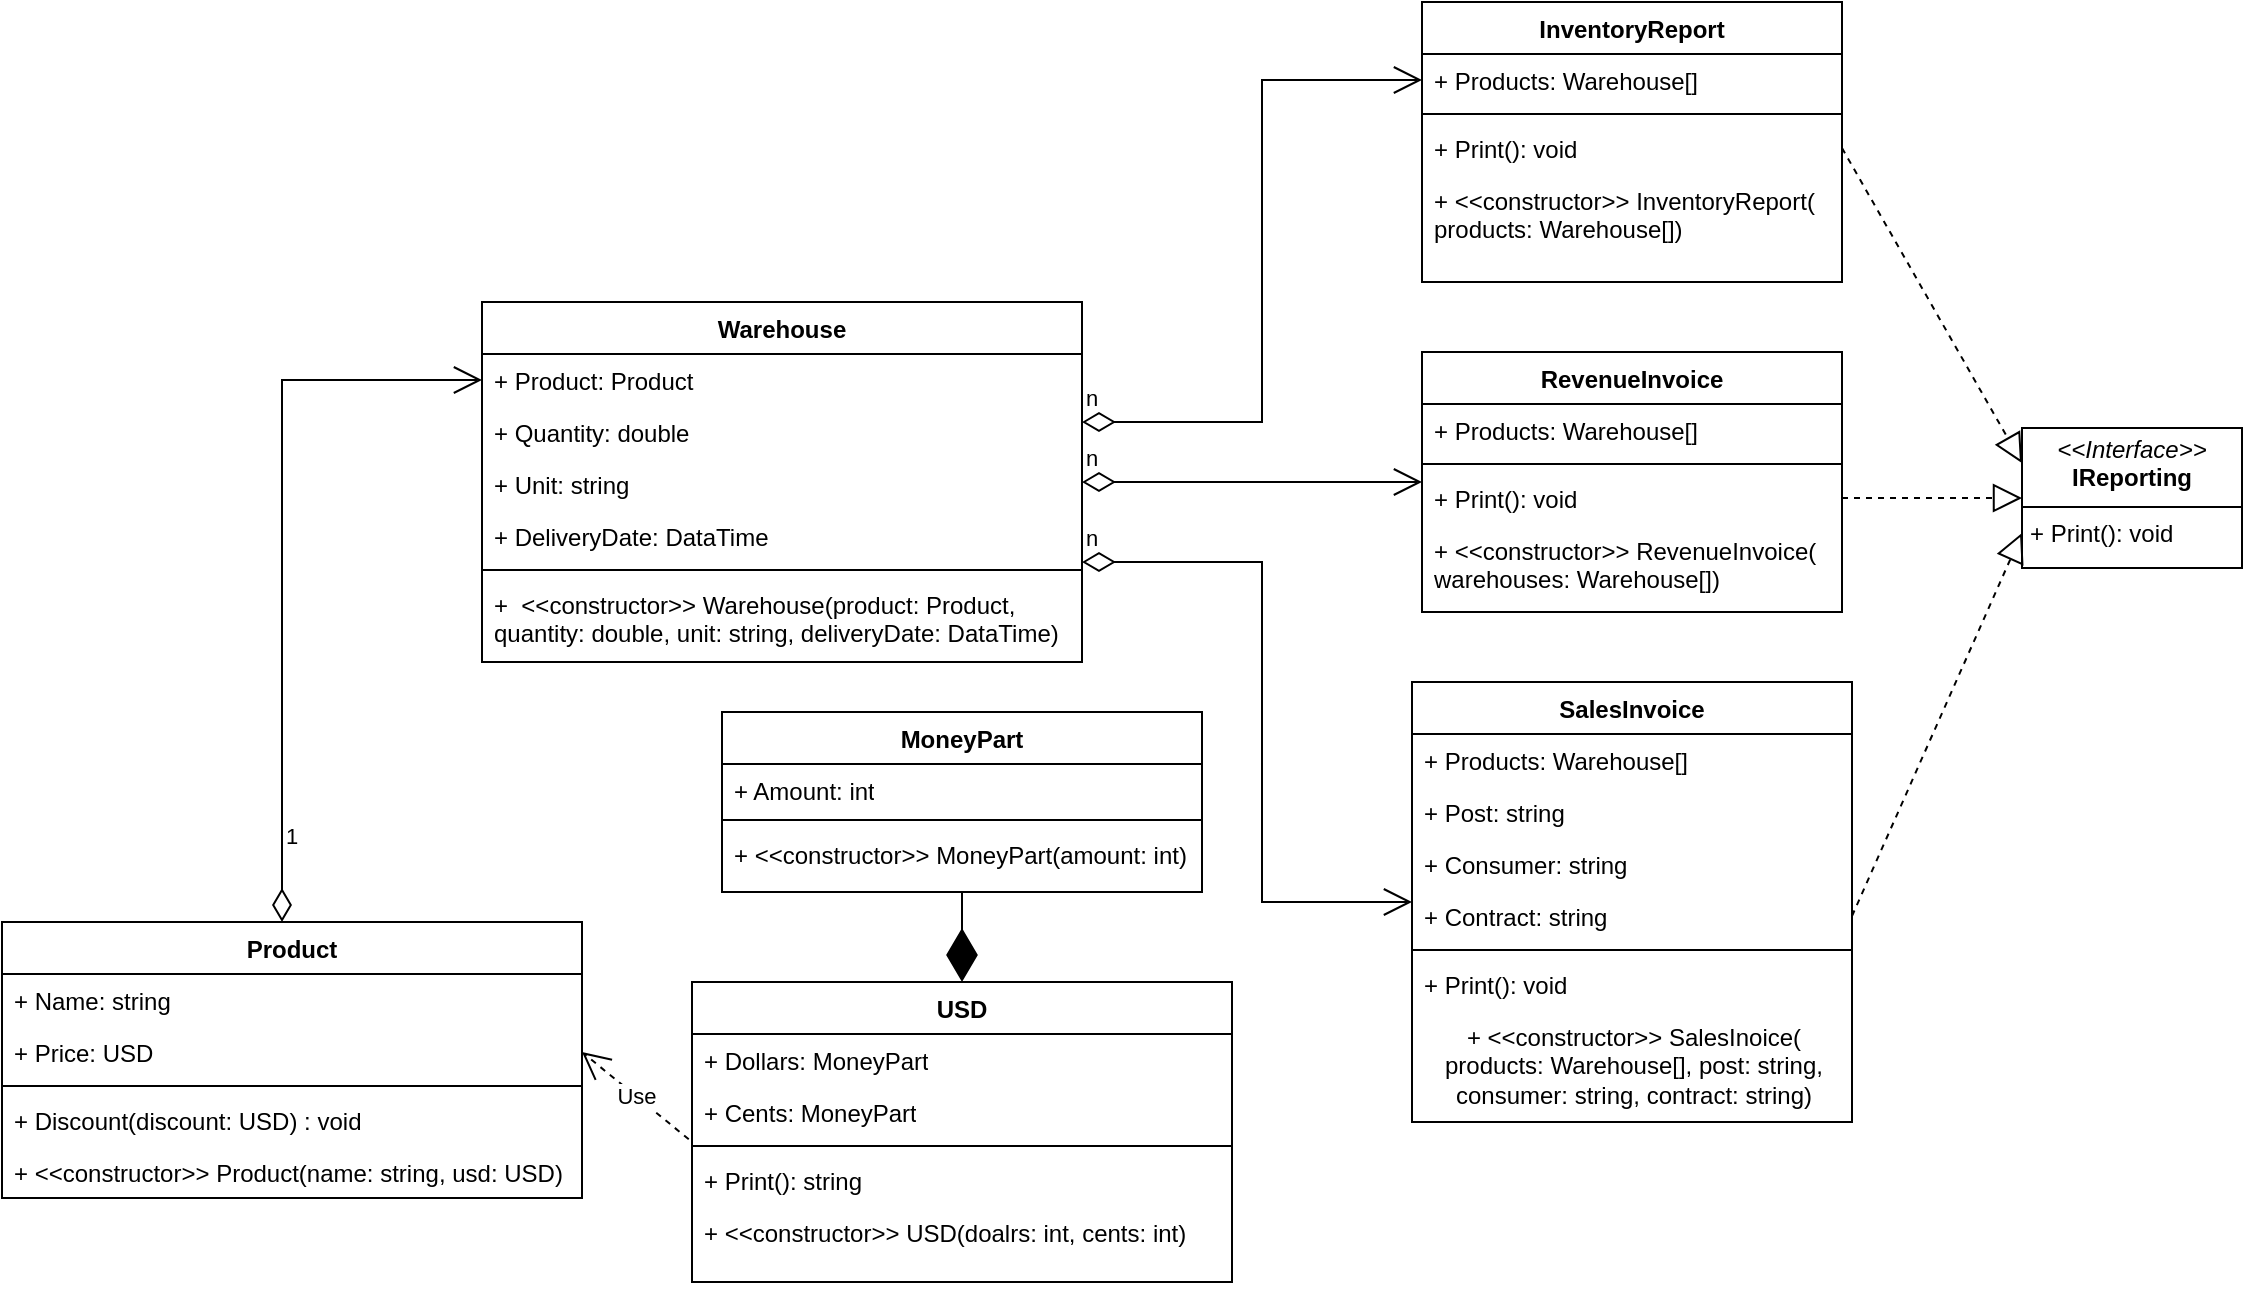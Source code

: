 <mxfile version="24.2.1" type="device">
  <diagram id="C5RBs43oDa-KdzZeNtuy" name="Page-1">
    <mxGraphModel dx="2491" dy="1516" grid="1" gridSize="10" guides="1" tooltips="1" connect="1" arrows="1" fold="1" page="1" pageScale="1" pageWidth="827" pageHeight="1169" math="0" shadow="0">
      <root>
        <mxCell id="WIyWlLk6GJQsqaUBKTNV-0" />
        <mxCell id="WIyWlLk6GJQsqaUBKTNV-1" parent="WIyWlLk6GJQsqaUBKTNV-0" />
        <mxCell id="Z9JFO_q1IMEJjFP0utiJ-38" value="USD" style="swimlane;fontStyle=1;align=center;verticalAlign=top;childLayout=stackLayout;horizontal=1;startSize=26;horizontalStack=0;resizeParent=1;resizeParentMax=0;resizeLast=0;collapsible=1;marginBottom=0;whiteSpace=wrap;html=1;" parent="WIyWlLk6GJQsqaUBKTNV-1" vertex="1">
          <mxGeometry x="-345" y="630" width="270" height="150" as="geometry" />
        </mxCell>
        <mxCell id="Z9JFO_q1IMEJjFP0utiJ-39" value="+ Dollars: MoneyPart" style="text;strokeColor=none;fillColor=none;align=left;verticalAlign=top;spacingLeft=4;spacingRight=4;overflow=hidden;rotatable=0;points=[[0,0.5],[1,0.5]];portConstraint=eastwest;whiteSpace=wrap;html=1;" parent="Z9JFO_q1IMEJjFP0utiJ-38" vertex="1">
          <mxGeometry y="26" width="270" height="26" as="geometry" />
        </mxCell>
        <mxCell id="Z9JFO_q1IMEJjFP0utiJ-44" value="+ Cents: MoneyPart" style="text;strokeColor=none;fillColor=none;align=left;verticalAlign=top;spacingLeft=4;spacingRight=4;overflow=hidden;rotatable=0;points=[[0,0.5],[1,0.5]];portConstraint=eastwest;whiteSpace=wrap;html=1;" parent="Z9JFO_q1IMEJjFP0utiJ-38" vertex="1">
          <mxGeometry y="52" width="270" height="26" as="geometry" />
        </mxCell>
        <mxCell id="Z9JFO_q1IMEJjFP0utiJ-40" value="" style="line;strokeWidth=1;fillColor=none;align=left;verticalAlign=middle;spacingTop=-1;spacingLeft=3;spacingRight=3;rotatable=0;labelPosition=right;points=[];portConstraint=eastwest;strokeColor=inherit;" parent="Z9JFO_q1IMEJjFP0utiJ-38" vertex="1">
          <mxGeometry y="78" width="270" height="8" as="geometry" />
        </mxCell>
        <mxCell id="Z9JFO_q1IMEJjFP0utiJ-46" value="+ Print(): string" style="text;strokeColor=none;fillColor=none;align=left;verticalAlign=top;spacingLeft=4;spacingRight=4;overflow=hidden;rotatable=0;points=[[0,0.5],[1,0.5]];portConstraint=eastwest;whiteSpace=wrap;html=1;" parent="Z9JFO_q1IMEJjFP0utiJ-38" vertex="1">
          <mxGeometry y="86" width="270" height="26" as="geometry" />
        </mxCell>
        <mxCell id="v1eoQkwsqzwslgcR9GQ5-5" value="+ &amp;lt;&amp;lt;constructor&amp;gt;&amp;gt; USD(doalrs: int, cents: int)" style="text;strokeColor=none;fillColor=none;align=left;verticalAlign=top;spacingLeft=4;spacingRight=4;overflow=hidden;rotatable=0;points=[[0,0.5],[1,0.5]];portConstraint=eastwest;whiteSpace=wrap;html=1;" vertex="1" parent="Z9JFO_q1IMEJjFP0utiJ-38">
          <mxGeometry y="112" width="270" height="38" as="geometry" />
        </mxCell>
        <mxCell id="v1eoQkwsqzwslgcR9GQ5-1" value="MoneyPart" style="swimlane;fontStyle=1;align=center;verticalAlign=top;childLayout=stackLayout;horizontal=1;startSize=26;horizontalStack=0;resizeParent=1;resizeParentMax=0;resizeLast=0;collapsible=1;marginBottom=0;whiteSpace=wrap;html=1;" vertex="1" parent="WIyWlLk6GJQsqaUBKTNV-1">
          <mxGeometry x="-330" y="495" width="240" height="90" as="geometry" />
        </mxCell>
        <mxCell id="v1eoQkwsqzwslgcR9GQ5-2" value="+ Amount: int" style="text;strokeColor=none;fillColor=none;align=left;verticalAlign=top;spacingLeft=4;spacingRight=4;overflow=hidden;rotatable=0;points=[[0,0.5],[1,0.5]];portConstraint=eastwest;whiteSpace=wrap;html=1;" vertex="1" parent="v1eoQkwsqzwslgcR9GQ5-1">
          <mxGeometry y="26" width="240" height="24" as="geometry" />
        </mxCell>
        <mxCell id="v1eoQkwsqzwslgcR9GQ5-3" value="" style="line;strokeWidth=1;fillColor=none;align=left;verticalAlign=middle;spacingTop=-1;spacingLeft=3;spacingRight=3;rotatable=0;labelPosition=right;points=[];portConstraint=eastwest;strokeColor=inherit;" vertex="1" parent="v1eoQkwsqzwslgcR9GQ5-1">
          <mxGeometry y="50" width="240" height="8" as="geometry" />
        </mxCell>
        <mxCell id="v1eoQkwsqzwslgcR9GQ5-6" value="+ &amp;lt;&amp;lt;constructor&amp;gt;&amp;gt; MoneyPart(amount: int)" style="text;strokeColor=none;fillColor=none;align=left;verticalAlign=top;spacingLeft=4;spacingRight=4;overflow=hidden;rotatable=0;points=[[0,0.5],[1,0.5]];portConstraint=eastwest;whiteSpace=wrap;html=1;" vertex="1" parent="v1eoQkwsqzwslgcR9GQ5-1">
          <mxGeometry y="58" width="240" height="32" as="geometry" />
        </mxCell>
        <mxCell id="v1eoQkwsqzwslgcR9GQ5-9" value="Product" style="swimlane;fontStyle=1;align=center;verticalAlign=top;childLayout=stackLayout;horizontal=1;startSize=26;horizontalStack=0;resizeParent=1;resizeParentMax=0;resizeLast=0;collapsible=1;marginBottom=0;whiteSpace=wrap;html=1;" vertex="1" parent="WIyWlLk6GJQsqaUBKTNV-1">
          <mxGeometry x="-690" y="600" width="290" height="138" as="geometry" />
        </mxCell>
        <mxCell id="v1eoQkwsqzwslgcR9GQ5-10" value="+ Name: string" style="text;strokeColor=none;fillColor=none;align=left;verticalAlign=top;spacingLeft=4;spacingRight=4;overflow=hidden;rotatable=0;points=[[0,0.5],[1,0.5]];portConstraint=eastwest;whiteSpace=wrap;html=1;" vertex="1" parent="v1eoQkwsqzwslgcR9GQ5-9">
          <mxGeometry y="26" width="290" height="26" as="geometry" />
        </mxCell>
        <mxCell id="v1eoQkwsqzwslgcR9GQ5-13" value="+ Price: USD" style="text;strokeColor=none;fillColor=none;align=left;verticalAlign=top;spacingLeft=4;spacingRight=4;overflow=hidden;rotatable=0;points=[[0,0.5],[1,0.5]];portConstraint=eastwest;whiteSpace=wrap;html=1;" vertex="1" parent="v1eoQkwsqzwslgcR9GQ5-9">
          <mxGeometry y="52" width="290" height="26" as="geometry" />
        </mxCell>
        <mxCell id="v1eoQkwsqzwslgcR9GQ5-11" value="" style="line;strokeWidth=1;fillColor=none;align=left;verticalAlign=middle;spacingTop=-1;spacingLeft=3;spacingRight=3;rotatable=0;labelPosition=right;points=[];portConstraint=eastwest;strokeColor=inherit;" vertex="1" parent="v1eoQkwsqzwslgcR9GQ5-9">
          <mxGeometry y="78" width="290" height="8" as="geometry" />
        </mxCell>
        <mxCell id="v1eoQkwsqzwslgcR9GQ5-12" value="+ Discount(discount: USD) : void" style="text;strokeColor=none;fillColor=none;align=left;verticalAlign=top;spacingLeft=4;spacingRight=4;overflow=hidden;rotatable=0;points=[[0,0.5],[1,0.5]];portConstraint=eastwest;whiteSpace=wrap;html=1;" vertex="1" parent="v1eoQkwsqzwslgcR9GQ5-9">
          <mxGeometry y="86" width="290" height="26" as="geometry" />
        </mxCell>
        <mxCell id="v1eoQkwsqzwslgcR9GQ5-15" value="+ &amp;lt;&amp;lt;constructor&amp;gt;&amp;gt; Product(name: string, usd: USD)" style="text;strokeColor=none;fillColor=none;align=left;verticalAlign=top;spacingLeft=4;spacingRight=4;overflow=hidden;rotatable=0;points=[[0,0.5],[1,0.5]];portConstraint=eastwest;whiteSpace=wrap;html=1;" vertex="1" parent="v1eoQkwsqzwslgcR9GQ5-9">
          <mxGeometry y="112" width="290" height="26" as="geometry" />
        </mxCell>
        <mxCell id="v1eoQkwsqzwslgcR9GQ5-16" value="Warehouse" style="swimlane;fontStyle=1;align=center;verticalAlign=top;childLayout=stackLayout;horizontal=1;startSize=26;horizontalStack=0;resizeParent=1;resizeParentMax=0;resizeLast=0;collapsible=1;marginBottom=0;whiteSpace=wrap;html=1;" vertex="1" parent="WIyWlLk6GJQsqaUBKTNV-1">
          <mxGeometry x="-450" y="290" width="300" height="180" as="geometry" />
        </mxCell>
        <mxCell id="v1eoQkwsqzwslgcR9GQ5-17" value="+ Product: Product" style="text;strokeColor=none;fillColor=none;align=left;verticalAlign=top;spacingLeft=4;spacingRight=4;overflow=hidden;rotatable=0;points=[[0,0.5],[1,0.5]];portConstraint=eastwest;whiteSpace=wrap;html=1;" vertex="1" parent="v1eoQkwsqzwslgcR9GQ5-16">
          <mxGeometry y="26" width="300" height="26" as="geometry" />
        </mxCell>
        <mxCell id="v1eoQkwsqzwslgcR9GQ5-20" value="+ Quantity: double" style="text;strokeColor=none;fillColor=none;align=left;verticalAlign=top;spacingLeft=4;spacingRight=4;overflow=hidden;rotatable=0;points=[[0,0.5],[1,0.5]];portConstraint=eastwest;whiteSpace=wrap;html=1;" vertex="1" parent="v1eoQkwsqzwslgcR9GQ5-16">
          <mxGeometry y="52" width="300" height="26" as="geometry" />
        </mxCell>
        <mxCell id="v1eoQkwsqzwslgcR9GQ5-21" value="+ Unit: string" style="text;strokeColor=none;fillColor=none;align=left;verticalAlign=top;spacingLeft=4;spacingRight=4;overflow=hidden;rotatable=0;points=[[0,0.5],[1,0.5]];portConstraint=eastwest;whiteSpace=wrap;html=1;" vertex="1" parent="v1eoQkwsqzwslgcR9GQ5-16">
          <mxGeometry y="78" width="300" height="26" as="geometry" />
        </mxCell>
        <mxCell id="v1eoQkwsqzwslgcR9GQ5-22" value="+ DeliveryDate: DataTime" style="text;strokeColor=none;fillColor=none;align=left;verticalAlign=top;spacingLeft=4;spacingRight=4;overflow=hidden;rotatable=0;points=[[0,0.5],[1,0.5]];portConstraint=eastwest;whiteSpace=wrap;html=1;" vertex="1" parent="v1eoQkwsqzwslgcR9GQ5-16">
          <mxGeometry y="104" width="300" height="26" as="geometry" />
        </mxCell>
        <mxCell id="v1eoQkwsqzwslgcR9GQ5-18" value="" style="line;strokeWidth=1;fillColor=none;align=left;verticalAlign=middle;spacingTop=-1;spacingLeft=3;spacingRight=3;rotatable=0;labelPosition=right;points=[];portConstraint=eastwest;strokeColor=inherit;" vertex="1" parent="v1eoQkwsqzwslgcR9GQ5-16">
          <mxGeometry y="130" width="300" height="8" as="geometry" />
        </mxCell>
        <mxCell id="v1eoQkwsqzwslgcR9GQ5-19" value="+&amp;nbsp; &amp;lt;&amp;lt;constructor&amp;gt;&amp;gt; Warehouse(product: Product, quantity: double, unit: string, deliveryDate: DataTime)" style="text;strokeColor=none;fillColor=none;align=left;verticalAlign=top;spacingLeft=4;spacingRight=4;overflow=hidden;rotatable=0;points=[[0,0.5],[1,0.5]];portConstraint=eastwest;whiteSpace=wrap;html=1;" vertex="1" parent="v1eoQkwsqzwslgcR9GQ5-16">
          <mxGeometry y="138" width="300" height="42" as="geometry" />
        </mxCell>
        <mxCell id="v1eoQkwsqzwslgcR9GQ5-23" value="&lt;p style=&quot;margin:0px;margin-top:4px;text-align:center;&quot;&gt;&lt;i&gt;&amp;lt;&amp;lt;Interface&amp;gt;&amp;gt;&lt;/i&gt;&lt;br&gt;&lt;b&gt;IReporting&lt;/b&gt;&lt;/p&gt;&lt;hr size=&quot;1&quot; style=&quot;border-style:solid;&quot;&gt;&lt;p style=&quot;margin:0px;margin-left:4px;&quot;&gt;+ Print(): void&lt;/p&gt;" style="verticalAlign=top;align=left;overflow=fill;html=1;whiteSpace=wrap;" vertex="1" parent="WIyWlLk6GJQsqaUBKTNV-1">
          <mxGeometry x="320" y="353" width="110" height="70" as="geometry" />
        </mxCell>
        <mxCell id="v1eoQkwsqzwslgcR9GQ5-27" value="RevenueInvoice" style="swimlane;fontStyle=1;align=center;verticalAlign=top;childLayout=stackLayout;horizontal=1;startSize=26;horizontalStack=0;resizeParent=1;resizeParentMax=0;resizeLast=0;collapsible=1;marginBottom=0;whiteSpace=wrap;html=1;" vertex="1" parent="WIyWlLk6GJQsqaUBKTNV-1">
          <mxGeometry x="20" y="315" width="210" height="130" as="geometry" />
        </mxCell>
        <mxCell id="v1eoQkwsqzwslgcR9GQ5-28" value="+ Products: Warehouse[]" style="text;strokeColor=none;fillColor=none;align=left;verticalAlign=top;spacingLeft=4;spacingRight=4;overflow=hidden;rotatable=0;points=[[0,0.5],[1,0.5]];portConstraint=eastwest;whiteSpace=wrap;html=1;" vertex="1" parent="v1eoQkwsqzwslgcR9GQ5-27">
          <mxGeometry y="26" width="210" height="26" as="geometry" />
        </mxCell>
        <mxCell id="v1eoQkwsqzwslgcR9GQ5-29" value="" style="line;strokeWidth=1;fillColor=none;align=left;verticalAlign=middle;spacingTop=-1;spacingLeft=3;spacingRight=3;rotatable=0;labelPosition=right;points=[];portConstraint=eastwest;strokeColor=inherit;" vertex="1" parent="v1eoQkwsqzwslgcR9GQ5-27">
          <mxGeometry y="52" width="210" height="8" as="geometry" />
        </mxCell>
        <mxCell id="v1eoQkwsqzwslgcR9GQ5-30" value="+ Print(): void" style="text;strokeColor=none;fillColor=none;align=left;verticalAlign=top;spacingLeft=4;spacingRight=4;overflow=hidden;rotatable=0;points=[[0,0.5],[1,0.5]];portConstraint=eastwest;whiteSpace=wrap;html=1;" vertex="1" parent="v1eoQkwsqzwslgcR9GQ5-27">
          <mxGeometry y="60" width="210" height="26" as="geometry" />
        </mxCell>
        <mxCell id="v1eoQkwsqzwslgcR9GQ5-31" value="+ &amp;lt;&amp;lt;constructor&amp;gt;&amp;gt;&amp;nbsp;RevenueInvoice( warehouses: Warehouse[])" style="text;strokeColor=none;fillColor=none;align=left;verticalAlign=top;spacingLeft=4;spacingRight=4;overflow=hidden;rotatable=0;points=[[0,0.5],[1,0.5]];portConstraint=eastwest;whiteSpace=wrap;html=1;" vertex="1" parent="v1eoQkwsqzwslgcR9GQ5-27">
          <mxGeometry y="86" width="210" height="44" as="geometry" />
        </mxCell>
        <mxCell id="v1eoQkwsqzwslgcR9GQ5-33" value="SalesInvoice" style="swimlane;fontStyle=1;align=center;verticalAlign=top;childLayout=stackLayout;horizontal=1;startSize=26;horizontalStack=0;resizeParent=1;resizeParentMax=0;resizeLast=0;collapsible=1;marginBottom=0;whiteSpace=wrap;html=1;" vertex="1" parent="WIyWlLk6GJQsqaUBKTNV-1">
          <mxGeometry x="15" y="480" width="220" height="220" as="geometry" />
        </mxCell>
        <mxCell id="v1eoQkwsqzwslgcR9GQ5-34" value="+ Products: Warehouse[]" style="text;strokeColor=none;fillColor=none;align=left;verticalAlign=top;spacingLeft=4;spacingRight=4;overflow=hidden;rotatable=0;points=[[0,0.5],[1,0.5]];portConstraint=eastwest;whiteSpace=wrap;html=1;" vertex="1" parent="v1eoQkwsqzwslgcR9GQ5-33">
          <mxGeometry y="26" width="220" height="26" as="geometry" />
        </mxCell>
        <mxCell id="v1eoQkwsqzwslgcR9GQ5-37" value="+ Post: string" style="text;strokeColor=none;fillColor=none;align=left;verticalAlign=top;spacingLeft=4;spacingRight=4;overflow=hidden;rotatable=0;points=[[0,0.5],[1,0.5]];portConstraint=eastwest;whiteSpace=wrap;html=1;" vertex="1" parent="v1eoQkwsqzwslgcR9GQ5-33">
          <mxGeometry y="52" width="220" height="26" as="geometry" />
        </mxCell>
        <mxCell id="v1eoQkwsqzwslgcR9GQ5-38" value="+ Consumer: string" style="text;strokeColor=none;fillColor=none;align=left;verticalAlign=top;spacingLeft=4;spacingRight=4;overflow=hidden;rotatable=0;points=[[0,0.5],[1,0.5]];portConstraint=eastwest;whiteSpace=wrap;html=1;" vertex="1" parent="v1eoQkwsqzwslgcR9GQ5-33">
          <mxGeometry y="78" width="220" height="26" as="geometry" />
        </mxCell>
        <mxCell id="v1eoQkwsqzwslgcR9GQ5-39" value="+ Contract: string" style="text;strokeColor=none;fillColor=none;align=left;verticalAlign=top;spacingLeft=4;spacingRight=4;overflow=hidden;rotatable=0;points=[[0,0.5],[1,0.5]];portConstraint=eastwest;whiteSpace=wrap;html=1;" vertex="1" parent="v1eoQkwsqzwslgcR9GQ5-33">
          <mxGeometry y="104" width="220" height="26" as="geometry" />
        </mxCell>
        <mxCell id="v1eoQkwsqzwslgcR9GQ5-35" value="" style="line;strokeWidth=1;fillColor=none;align=left;verticalAlign=middle;spacingTop=-1;spacingLeft=3;spacingRight=3;rotatable=0;labelPosition=right;points=[];portConstraint=eastwest;strokeColor=inherit;" vertex="1" parent="v1eoQkwsqzwslgcR9GQ5-33">
          <mxGeometry y="130" width="220" height="8" as="geometry" />
        </mxCell>
        <mxCell id="v1eoQkwsqzwslgcR9GQ5-36" value="+ Print(): void" style="text;strokeColor=none;fillColor=none;align=left;verticalAlign=top;spacingLeft=4;spacingRight=4;overflow=hidden;rotatable=0;points=[[0,0.5],[1,0.5]];portConstraint=eastwest;whiteSpace=wrap;html=1;" vertex="1" parent="v1eoQkwsqzwslgcR9GQ5-33">
          <mxGeometry y="138" width="220" height="26" as="geometry" />
        </mxCell>
        <mxCell id="v1eoQkwsqzwslgcR9GQ5-40" value="&lt;div style=&quot;text-align: center;&quot;&gt;&lt;span style=&quot;background-color: initial;&quot;&gt;+ &amp;lt;&amp;lt;constructor&amp;gt;&amp;gt; SalesInoice( products: Warehouse[], post: string, consumer: string, contract: string)&lt;/span&gt;&lt;/div&gt;" style="text;strokeColor=none;fillColor=none;align=left;verticalAlign=top;spacingLeft=4;spacingRight=4;overflow=hidden;rotatable=0;points=[[0,0.5],[1,0.5]];portConstraint=eastwest;whiteSpace=wrap;html=1;" vertex="1" parent="v1eoQkwsqzwslgcR9GQ5-33">
          <mxGeometry y="164" width="220" height="56" as="geometry" />
        </mxCell>
        <mxCell id="v1eoQkwsqzwslgcR9GQ5-41" value="InventoryReport" style="swimlane;fontStyle=1;align=center;verticalAlign=top;childLayout=stackLayout;horizontal=1;startSize=26;horizontalStack=0;resizeParent=1;resizeParentMax=0;resizeLast=0;collapsible=1;marginBottom=0;whiteSpace=wrap;html=1;" vertex="1" parent="WIyWlLk6GJQsqaUBKTNV-1">
          <mxGeometry x="20" y="140" width="210" height="140" as="geometry" />
        </mxCell>
        <mxCell id="v1eoQkwsqzwslgcR9GQ5-42" value="+ Products: Warehouse[]" style="text;strokeColor=none;fillColor=none;align=left;verticalAlign=top;spacingLeft=4;spacingRight=4;overflow=hidden;rotatable=0;points=[[0,0.5],[1,0.5]];portConstraint=eastwest;whiteSpace=wrap;html=1;" vertex="1" parent="v1eoQkwsqzwslgcR9GQ5-41">
          <mxGeometry y="26" width="210" height="26" as="geometry" />
        </mxCell>
        <mxCell id="v1eoQkwsqzwslgcR9GQ5-43" value="" style="line;strokeWidth=1;fillColor=none;align=left;verticalAlign=middle;spacingTop=-1;spacingLeft=3;spacingRight=3;rotatable=0;labelPosition=right;points=[];portConstraint=eastwest;strokeColor=inherit;" vertex="1" parent="v1eoQkwsqzwslgcR9GQ5-41">
          <mxGeometry y="52" width="210" height="8" as="geometry" />
        </mxCell>
        <mxCell id="v1eoQkwsqzwslgcR9GQ5-44" value="+ Print(): void" style="text;strokeColor=none;fillColor=none;align=left;verticalAlign=top;spacingLeft=4;spacingRight=4;overflow=hidden;rotatable=0;points=[[0,0.5],[1,0.5]];portConstraint=eastwest;whiteSpace=wrap;html=1;" vertex="1" parent="v1eoQkwsqzwslgcR9GQ5-41">
          <mxGeometry y="60" width="210" height="26" as="geometry" />
        </mxCell>
        <mxCell id="v1eoQkwsqzwslgcR9GQ5-46" value="+ &amp;lt;&amp;lt;constructor&amp;gt;&amp;gt;&amp;nbsp;InventoryReport( products: Warehouse[])" style="text;strokeColor=none;fillColor=none;align=left;verticalAlign=top;spacingLeft=4;spacingRight=4;overflow=hidden;rotatable=0;points=[[0,0.5],[1,0.5]];portConstraint=eastwest;whiteSpace=wrap;html=1;" vertex="1" parent="v1eoQkwsqzwslgcR9GQ5-41">
          <mxGeometry y="86" width="210" height="54" as="geometry" />
        </mxCell>
        <mxCell id="v1eoQkwsqzwslgcR9GQ5-58" value="" style="endArrow=block;dashed=1;endFill=0;endSize=12;html=1;rounded=0;entryX=0;entryY=0.75;entryDx=0;entryDy=0;exitX=1;exitY=0.5;exitDx=0;exitDy=0;" edge="1" parent="WIyWlLk6GJQsqaUBKTNV-1" source="v1eoQkwsqzwslgcR9GQ5-39" target="v1eoQkwsqzwslgcR9GQ5-23">
          <mxGeometry width="160" relative="1" as="geometry">
            <mxPoint x="230" y="500" as="sourcePoint" />
            <mxPoint x="305" y="320" as="targetPoint" />
            <Array as="points" />
          </mxGeometry>
        </mxCell>
        <mxCell id="v1eoQkwsqzwslgcR9GQ5-60" value="" style="endArrow=block;dashed=1;endFill=0;endSize=12;html=1;rounded=0;exitX=1;exitY=0.5;exitDx=0;exitDy=0;entryX=0;entryY=0.5;entryDx=0;entryDy=0;" edge="1" parent="WIyWlLk6GJQsqaUBKTNV-1" source="v1eoQkwsqzwslgcR9GQ5-30" target="v1eoQkwsqzwslgcR9GQ5-23">
          <mxGeometry width="160" relative="1" as="geometry">
            <mxPoint x="39" y="330" as="sourcePoint" />
            <mxPoint x="199" y="330" as="targetPoint" />
          </mxGeometry>
        </mxCell>
        <mxCell id="v1eoQkwsqzwslgcR9GQ5-61" value="" style="endArrow=block;dashed=1;endFill=0;endSize=12;html=1;rounded=0;exitX=1;exitY=0.5;exitDx=0;exitDy=0;entryX=0;entryY=0.25;entryDx=0;entryDy=0;" edge="1" parent="WIyWlLk6GJQsqaUBKTNV-1" source="v1eoQkwsqzwslgcR9GQ5-44" target="v1eoQkwsqzwslgcR9GQ5-23">
          <mxGeometry width="160" relative="1" as="geometry">
            <mxPoint x="519" y="270" as="sourcePoint" />
            <mxPoint x="679" y="270" as="targetPoint" />
          </mxGeometry>
        </mxCell>
        <mxCell id="v1eoQkwsqzwslgcR9GQ5-62" value="" style="endArrow=diamondThin;endFill=1;endSize=24;html=1;rounded=0;entryX=0.5;entryY=0;entryDx=0;entryDy=0;" edge="1" parent="WIyWlLk6GJQsqaUBKTNV-1" source="v1eoQkwsqzwslgcR9GQ5-1" target="Z9JFO_q1IMEJjFP0utiJ-38">
          <mxGeometry width="160" relative="1" as="geometry">
            <mxPoint x="-100" y="570" as="sourcePoint" />
            <mxPoint x="230" y="810" as="targetPoint" />
          </mxGeometry>
        </mxCell>
        <mxCell id="v1eoQkwsqzwslgcR9GQ5-67" value="1" style="endArrow=open;html=1;endSize=12;startArrow=diamondThin;startSize=14;startFill=0;edgeStyle=orthogonalEdgeStyle;align=left;verticalAlign=bottom;rounded=0;entryX=0;entryY=0.5;entryDx=0;entryDy=0;" edge="1" parent="WIyWlLk6GJQsqaUBKTNV-1" source="v1eoQkwsqzwslgcR9GQ5-9" target="v1eoQkwsqzwslgcR9GQ5-17">
          <mxGeometry x="-0.82" relative="1" as="geometry">
            <mxPoint x="-470" y="580" as="sourcePoint" />
            <mxPoint x="-280" y="520" as="targetPoint" />
            <Array as="points">
              <mxPoint x="-550" y="329" />
            </Array>
            <mxPoint y="-1" as="offset" />
          </mxGeometry>
        </mxCell>
        <mxCell id="v1eoQkwsqzwslgcR9GQ5-76" value="Use" style="endArrow=open;endSize=12;dashed=1;html=1;rounded=0;exitX=-0.006;exitY=1.024;exitDx=0;exitDy=0;exitPerimeter=0;entryX=1;entryY=0.5;entryDx=0;entryDy=0;" edge="1" parent="WIyWlLk6GJQsqaUBKTNV-1" source="Z9JFO_q1IMEJjFP0utiJ-44" target="v1eoQkwsqzwslgcR9GQ5-13">
          <mxGeometry width="160" relative="1" as="geometry">
            <mxPoint x="-110" y="540" as="sourcePoint" />
            <mxPoint x="50" y="540" as="targetPoint" />
          </mxGeometry>
        </mxCell>
        <mxCell id="v1eoQkwsqzwslgcR9GQ5-77" value="n" style="endArrow=open;html=1;endSize=12;startArrow=diamondThin;startSize=14;startFill=0;edgeStyle=orthogonalEdgeStyle;align=left;verticalAlign=bottom;rounded=0;" edge="1" parent="WIyWlLk6GJQsqaUBKTNV-1" target="v1eoQkwsqzwslgcR9GQ5-41">
          <mxGeometry x="-1" y="3" relative="1" as="geometry">
            <mxPoint x="-150" y="350" as="sourcePoint" />
            <mxPoint x="-60" y="179" as="targetPoint" />
            <Array as="points">
              <mxPoint x="-60" y="350" />
              <mxPoint x="-60" y="179" />
            </Array>
          </mxGeometry>
        </mxCell>
        <mxCell id="v1eoQkwsqzwslgcR9GQ5-79" value="n" style="endArrow=open;html=1;endSize=12;startArrow=diamondThin;startSize=14;startFill=0;edgeStyle=orthogonalEdgeStyle;align=left;verticalAlign=bottom;rounded=0;" edge="1" parent="WIyWlLk6GJQsqaUBKTNV-1" source="v1eoQkwsqzwslgcR9GQ5-16" target="v1eoQkwsqzwslgcR9GQ5-27">
          <mxGeometry x="-1" y="3" relative="1" as="geometry">
            <mxPoint x="-130" y="392.52" as="sourcePoint" />
            <mxPoint x="30" y="392.52" as="targetPoint" />
            <Array as="points" />
          </mxGeometry>
        </mxCell>
        <mxCell id="v1eoQkwsqzwslgcR9GQ5-80" value="n" style="endArrow=open;html=1;endSize=12;startArrow=diamondThin;startSize=14;startFill=0;edgeStyle=orthogonalEdgeStyle;align=left;verticalAlign=bottom;rounded=0;" edge="1" parent="WIyWlLk6GJQsqaUBKTNV-1" source="v1eoQkwsqzwslgcR9GQ5-16" target="v1eoQkwsqzwslgcR9GQ5-33">
          <mxGeometry x="-1" y="3" relative="1" as="geometry">
            <mxPoint x="-60" y="460" as="sourcePoint" />
            <mxPoint x="-50" y="460" as="targetPoint" />
            <Array as="points">
              <mxPoint x="-60" y="420" />
              <mxPoint x="-60" y="590" />
            </Array>
          </mxGeometry>
        </mxCell>
      </root>
    </mxGraphModel>
  </diagram>
</mxfile>
